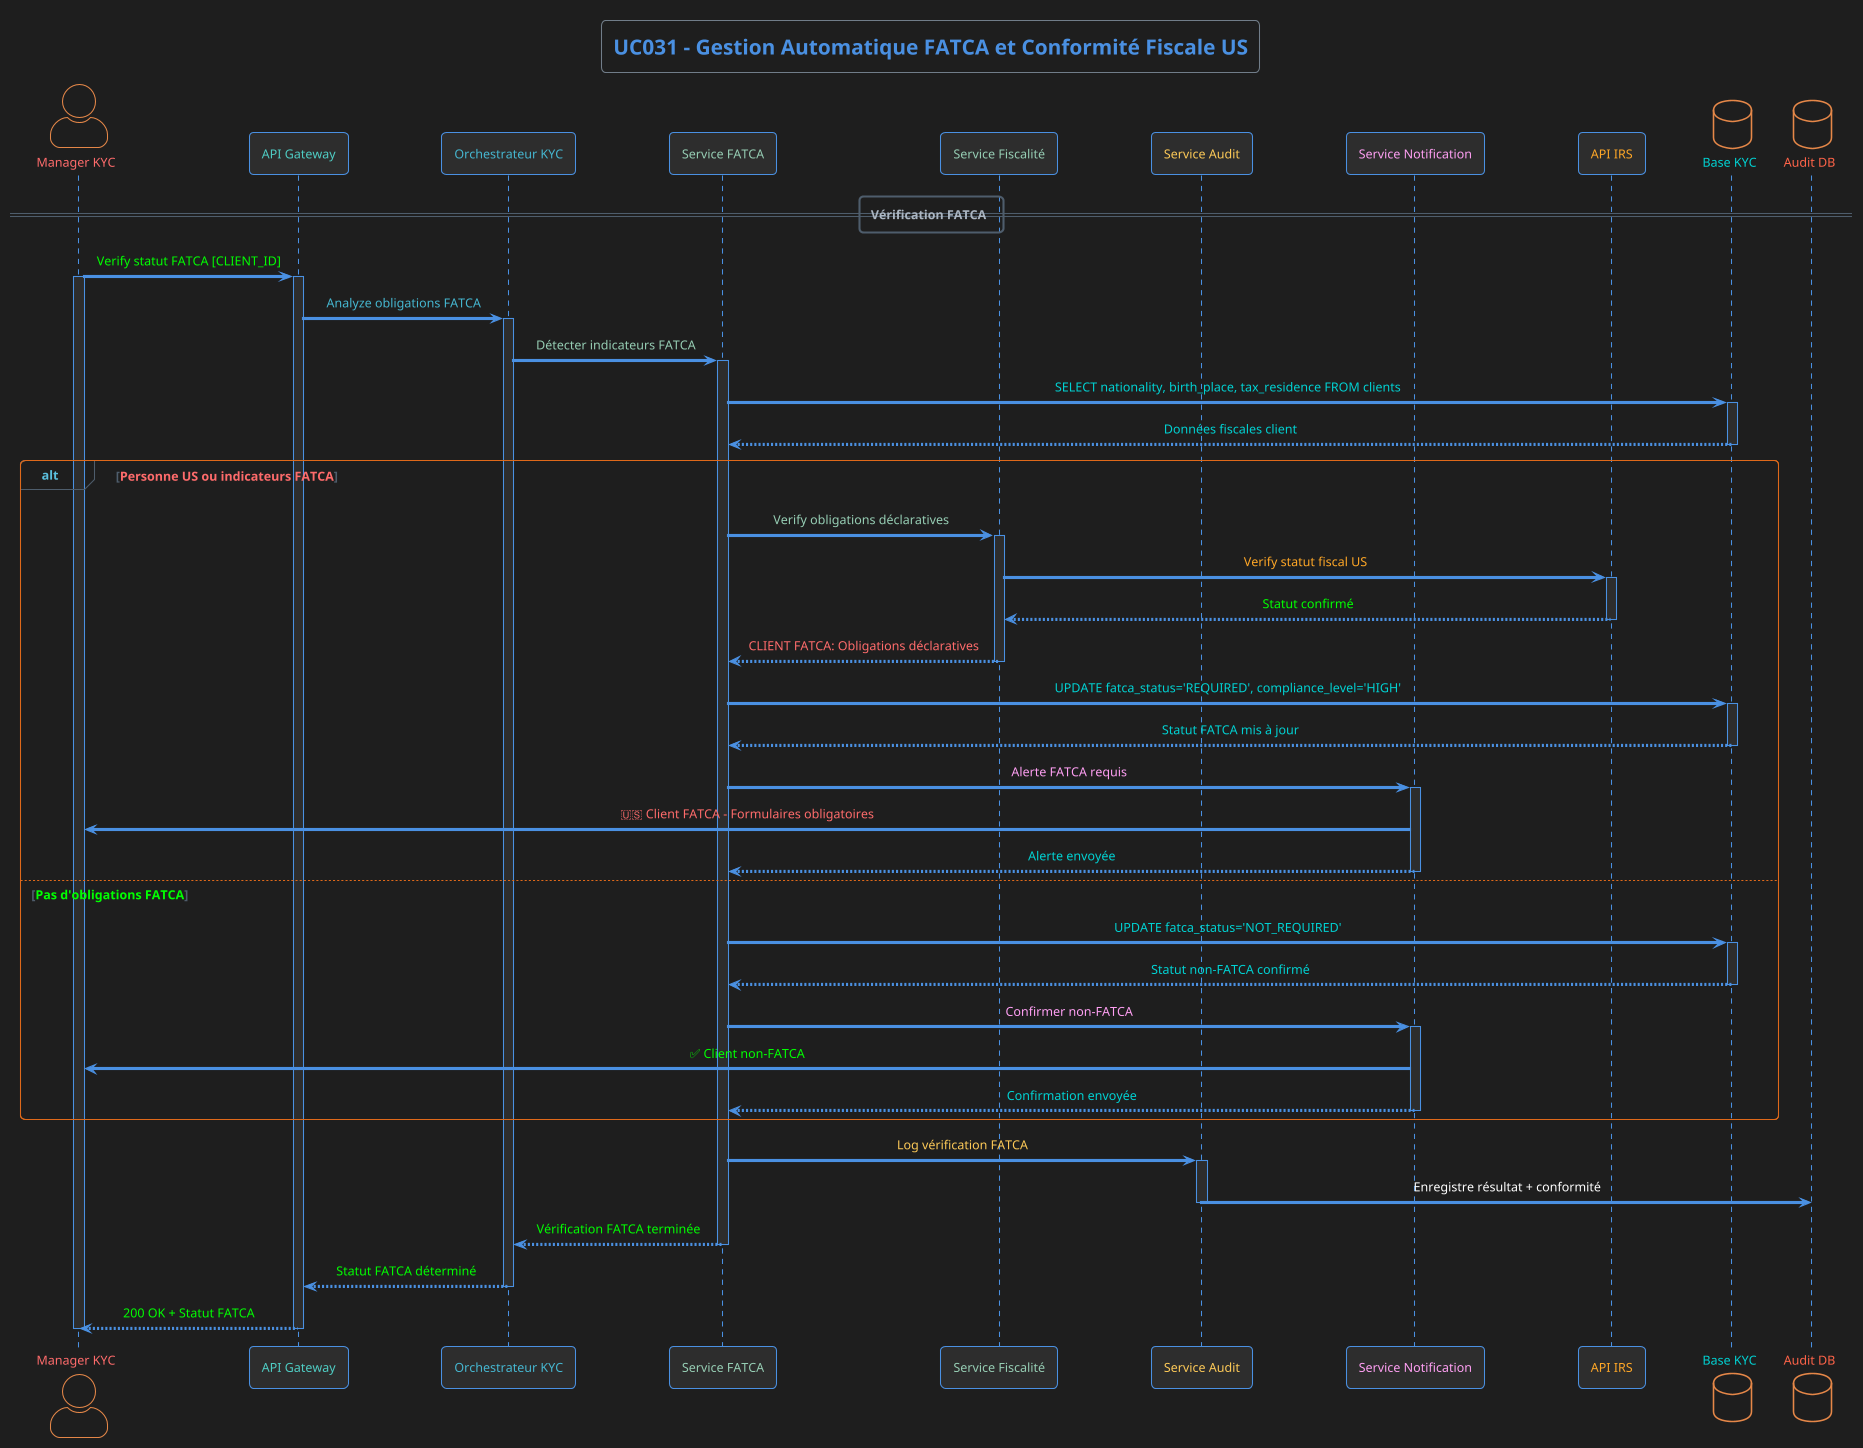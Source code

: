 @startuml UC031
!theme superhero-outline
skinparam backgroundColor #1e1e1e
skinparam actorStyle awesome
skinparam participant {
    BackgroundColor #2d2d2d
    BorderColor #4a90e2
    FontColor #ffffff
}
skinparam sequence {
    ArrowColor #4a90e2
    LifeLineBackgroundColor #2d2d2d
    LifeLineBorderColor #4a90e2
    MessageAlignment center
}

title <color:#4a90e2>UC031 - Gestion Automatique FATCA et Conformité Fiscale US</color>

actor "<color:#ff6b6b>Manager KYC</color>" as Manager
participant "<color:#4ecdc4>API Gateway</color>" as Gateway
participant "<color:#45b7d1>Orchestrateur KYC</color>" as Orchestrator
participant "<color:#96ceb4>Service FATCA</color>" as FATCAService
participant "<color:#96ceb4>Service Fiscalité</color>" as TaxService
participant "<color:#feca57>Service Audit</color>" as AuditService
participant "<color:#ff9ff3>Service Notification</color>" as NotificationService
participant "<color:#ffa726>API IRS</color>" as IRSAPI
database "<color:#00d2d3>Base KYC</color>" as KYCDB
database "<color:#ff6348>Audit DB</color>" as AuditDB

== Vérification FATCA ==

Manager -> Gateway : <color:#00ff00>Verify statut FATCA [CLIENT_ID]</color>
activate Manager
activate Gateway
Gateway -> Orchestrator : <color:#45b7d1>Analyze obligations FATCA</color>
activate Orchestrator

Orchestrator -> FATCAService : <color:#96ceb4>Détecter indicateurs FATCA</color>
activate FATCAService

FATCAService -> KYCDB : <color:#00d2d3>SELECT nationality, birth_place, tax_residence FROM clients</color>
activate KYCDB
KYCDB --> FATCAService : <color:#00d2d3>Données fiscales client</color>
deactivate KYCDB

alt <color:#ff6b6b>Personne US ou indicateurs FATCA</color>
    FATCAService -> TaxService : <color:#96ceb4>Verify obligations déclaratives</color>
    activate TaxService
    TaxService -> IRSAPI : <color:#ffa726>Verify statut fiscal US</color>
    activate IRSAPI
    IRSAPI --> TaxService : <color:#00ff00>Statut confirmé</color>
    deactivate IRSAPI
    TaxService --> FATCAService : <color:#ff6b6b>CLIENT FATCA: Obligations déclaratives</color>
    deactivate TaxService
    
    FATCAService -> KYCDB : <color:#00d2d3>UPDATE fatca_status='REQUIRED', compliance_level='HIGH'</color>
    activate KYCDB
    KYCDB --> FATCAService : <color:#00d2d3>Statut FATCA mis à jour</color>
    deactivate KYCDB
    
    FATCAService -> NotificationService : <color:#ff9ff3>Alerte FATCA requis</color>
    activate NotificationService
    NotificationService -> Manager : <color:#ff6b6b>🇺🇸 Client FATCA - Formulaires obligatoires</color>
    NotificationService --> FATCAService : <color:#00d2d3>Alerte envoyée</color>
    deactivate NotificationService
    
else <color:#00ff00>Pas d'obligations FATCA</color>
    FATCAService -> KYCDB : <color:#00d2d3>UPDATE fatca_status='NOT_REQUIRED'</color>
    activate KYCDB
    KYCDB --> FATCAService : <color:#00d2d3>Statut non-FATCA confirmé</color>
    deactivate KYCDB
    
    FATCAService -> NotificationService : <color:#ff9ff3>Confirmer non-FATCA</color>
    activate NotificationService
    NotificationService -> Manager : <color:#00ff00>✅ Client non-FATCA</color>
    NotificationService --> FATCAService : <color:#00d2d3>Confirmation envoyée</color>
    deactivate NotificationService
end

FATCAService -> AuditService : <color:#feca57>Log vérification FATCA</color>
activate AuditService
AuditService -> AuditDB : Enregistre résultat + conformité
deactivate AuditService

FATCAService --> Orchestrator : <color:#00ff00>Vérification FATCA terminée</color>
deactivate FATCAService
Orchestrator --> Gateway : <color:#00ff00>Statut FATCA déterminé</color>
deactivate Orchestrator
Gateway --> Manager : <color:#00ff00>200 OK + Statut FATCA</color>
deactivate Gateway
deactivate Manager

@enduml
